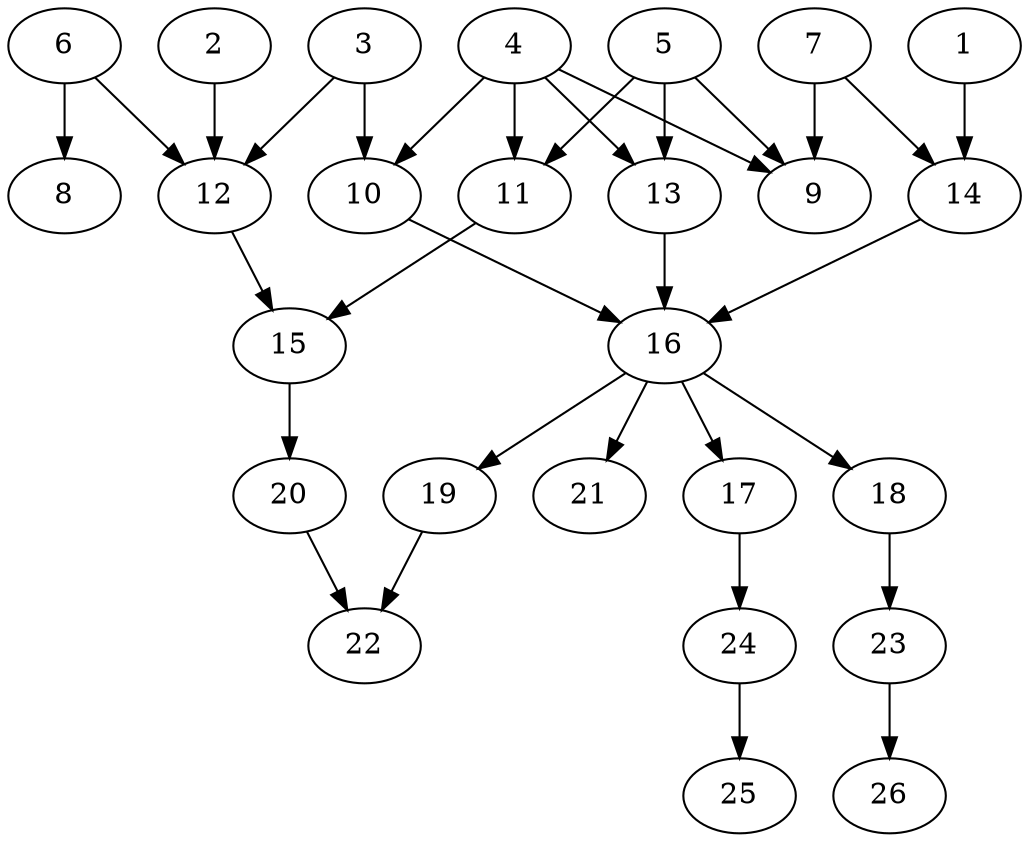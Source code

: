 // DAG (tier=2-normal, mode=data, n=26, ccr=0.448, fat=0.519, density=0.418, regular=0.508, jump=0.143, mindata=2097152, maxdata=16777216)
// DAG automatically generated by daggen at Sun Aug 24 16:33:34 2025
// /home/ermia/Project/Environments/daggen/bin/daggen --dot --ccr 0.448 --fat 0.519 --regular 0.508 --density 0.418 --jump 0.143 --mindata 2097152 --maxdata 16777216 -n 26 
digraph G {
  1 [size="4527947715813817974784", alpha="0.00", expect_size="2263973857906908987392"]
  1 -> 14 [size ="2189563724300288"]
  2 [size="2158131653610831872000", alpha="0.01", expect_size="1079065826805415936000"]
  2 -> 12 [size ="1336006619955200"]
  3 [size="4196384076487952384", alpha="0.11", expect_size="2098192038243976192"]
  3 -> 10 [size ="1499297258405888"]
  3 -> 12 [size ="1499297258405888"]
  4 [size="69420243133679744", alpha="0.08", expect_size="34710121566839872"]
  4 -> 9 [size ="1291080892940288"]
  4 -> 10 [size ="1291080892940288"]
  4 -> 11 [size ="1291080892940288"]
  4 -> 13 [size ="1291080892940288"]
  5 [size="59761572010393600", alpha="0.06", expect_size="29880786005196800"]
  5 -> 9 [size ="1817630159667200"]
  5 -> 11 [size ="1817630159667200"]
  5 -> 13 [size ="1817630159667200"]
  6 [size="1494833219167693307904", alpha="0.03", expect_size="747416609583846653952"]
  6 -> 8 [size ="1045887920898048"]
  6 -> 12 [size ="1045887920898048"]
  7 [size="3802969769760428544", alpha="0.17", expect_size="1901484884880214272"]
  7 -> 9 [size ="1593824245710848"]
  7 -> 14 [size ="1593824245710848"]
  8 [size="470868236374004864", alpha="0.08", expect_size="235434118187002432"]
  9 [size="1047009605341849088", alpha="0.07", expect_size="523504802670924544"]
  10 [size="47641593738545056", alpha="0.15", expect_size="23820796869272528"]
  10 -> 16 [size ="2191732682784768"]
  11 [size="7619967747979899", alpha="0.18", expect_size="3809983873989949"]
  11 -> 15 [size ="154528762560512"]
  12 [size="1075030829653594996736", alpha="0.09", expect_size="537515414826797498368"]
  12 -> 15 [size ="839532022857728"]
  13 [size="2386334966611968000000", alpha="0.08", expect_size="1193167483305984000000"]
  13 -> 16 [size ="1428600913920000"]
  14 [size="390561467176136128", alpha="0.01", expect_size="195280733588068064"]
  14 -> 16 [size ="227351711449088"]
  15 [size="270408248161468416000", alpha="0.14", expect_size="135204124080734208000"]
  15 -> 20 [size ="334531185868800"]
  16 [size="110320322371916080", alpha="0.10", expect_size="55160161185958040"]
  16 -> 17 [size ="1829751371071488"]
  16 -> 18 [size ="1829751371071488"]
  16 -> 19 [size ="1829751371071488"]
  16 -> 21 [size ="1829751371071488"]
  17 [size="144622437002142285824", alpha="0.04", expect_size="72311218501071142912"]
  17 -> 24 [size ="220418023620608"]
  18 [size="24381548758104940", alpha="0.17", expect_size="12190774379052470"]
  18 -> 23 [size ="1251632532684800"]
  19 [size="4046654281824990134272", alpha="0.10", expect_size="2023327140912495067136"]
  19 -> 22 [size ="2031518222385152"]
  20 [size="486301335065445952", alpha="0.08", expect_size="243150667532722976"]
  20 -> 22 [size ="1061305746194432"]
  21 [size="17131229464865072", alpha="0.11", expect_size="8565614732432536"]
  22 [size="304038654520992832", alpha="0.11", expect_size="152019327260496416"]
  23 [size="10911268096551419904", alpha="0.18", expect_size="5455634048275709952"]
  23 -> 26 [size ="39355624194048"]
  24 [size="12479436788681960", alpha="0.12", expect_size="6239718394340980"]
  24 -> 25 [size ="504621210533888"]
  25 [size="27074107397197164", alpha="0.09", expect_size="13537053698598582"]
  26 [size="26839037317773684", alpha="0.07", expect_size="13419518658886842"]
}